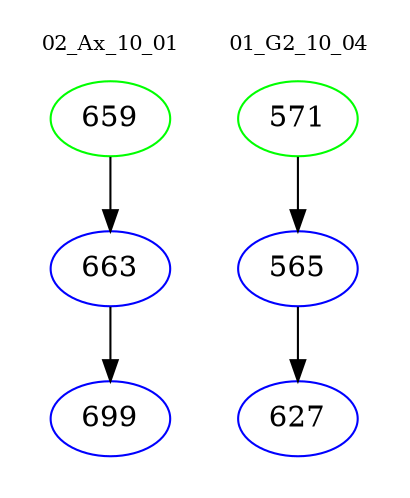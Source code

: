 digraph{
subgraph cluster_0 {
color = white
label = "02_Ax_10_01";
fontsize=10;
T0_659 [label="659", color="green"]
T0_659 -> T0_663 [color="black"]
T0_663 [label="663", color="blue"]
T0_663 -> T0_699 [color="black"]
T0_699 [label="699", color="blue"]
}
subgraph cluster_1 {
color = white
label = "01_G2_10_04";
fontsize=10;
T1_571 [label="571", color="green"]
T1_571 -> T1_565 [color="black"]
T1_565 [label="565", color="blue"]
T1_565 -> T1_627 [color="black"]
T1_627 [label="627", color="blue"]
}
}

